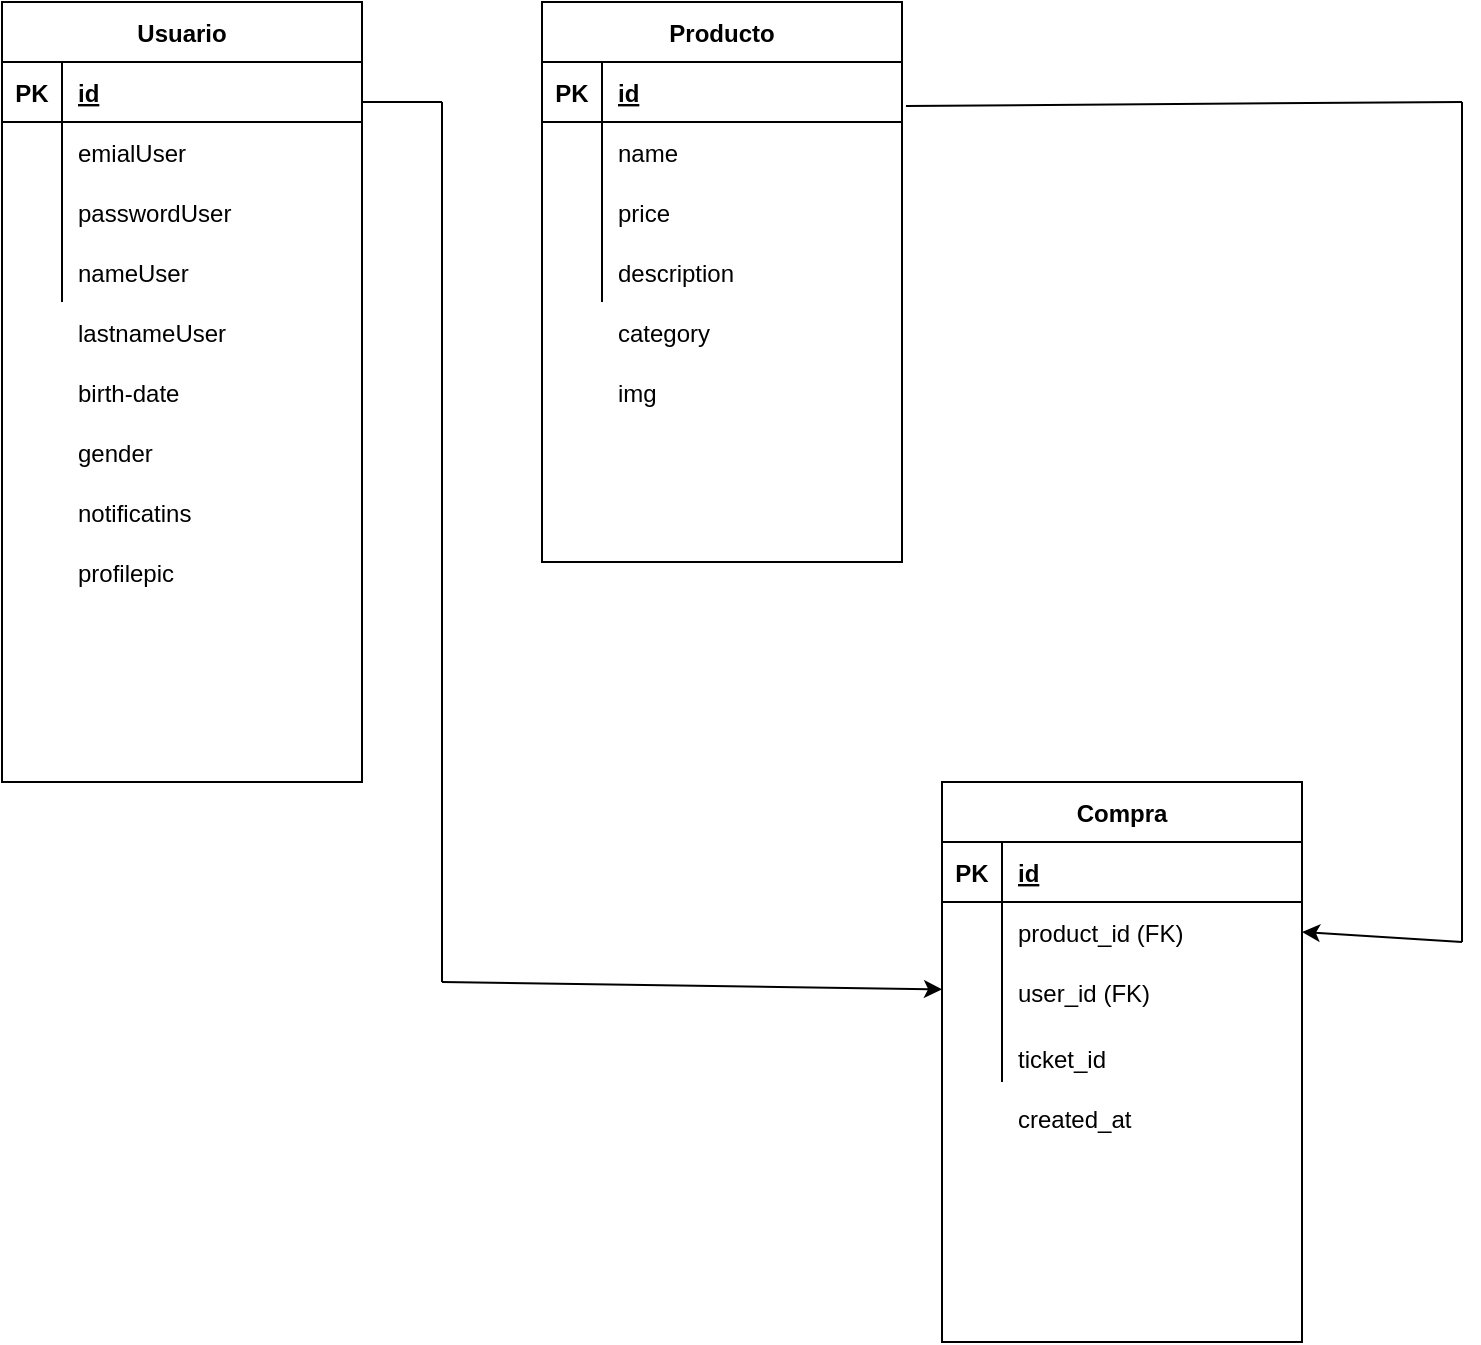 <mxfile version="15.0.3" type="device"><diagram name="Page-1" id="2ca16b54-16f6-2749-3443-fa8db7711227"><mxGraphModel dx="1790" dy="815" grid="1" gridSize="10" guides="1" tooltips="1" connect="1" arrows="1" fold="1" page="1" pageScale="1" pageWidth="1100" pageHeight="850" background="none" math="0" shadow="0"><root><mxCell id="0"/><mxCell id="1" parent="0"/><mxCell id="c5kUPdaRXcJNjCncovUX-5" value="Usuario" style="shape=table;startSize=30;container=1;collapsible=1;childLayout=tableLayout;fixedRows=1;rowLines=0;fontStyle=1;align=center;resizeLast=1;" vertex="1" parent="1"><mxGeometry x="80" y="80" width="180" height="390" as="geometry"/></mxCell><mxCell id="c5kUPdaRXcJNjCncovUX-6" value="" style="shape=partialRectangle;collapsible=0;dropTarget=0;pointerEvents=0;fillColor=none;top=0;left=0;bottom=1;right=0;points=[[0,0.5],[1,0.5]];portConstraint=eastwest;" vertex="1" parent="c5kUPdaRXcJNjCncovUX-5"><mxGeometry y="30" width="180" height="30" as="geometry"/></mxCell><mxCell id="c5kUPdaRXcJNjCncovUX-7" value="PK" style="shape=partialRectangle;connectable=0;fillColor=none;top=0;left=0;bottom=0;right=0;fontStyle=1;overflow=hidden;" vertex="1" parent="c5kUPdaRXcJNjCncovUX-6"><mxGeometry width="30" height="30" as="geometry"/></mxCell><mxCell id="c5kUPdaRXcJNjCncovUX-8" value="id" style="shape=partialRectangle;connectable=0;fillColor=none;top=0;left=0;bottom=0;right=0;align=left;spacingLeft=6;fontStyle=5;overflow=hidden;" vertex="1" parent="c5kUPdaRXcJNjCncovUX-6"><mxGeometry x="30" width="150" height="30" as="geometry"/></mxCell><mxCell id="c5kUPdaRXcJNjCncovUX-9" value="" style="shape=partialRectangle;collapsible=0;dropTarget=0;pointerEvents=0;fillColor=none;top=0;left=0;bottom=0;right=0;points=[[0,0.5],[1,0.5]];portConstraint=eastwest;" vertex="1" parent="c5kUPdaRXcJNjCncovUX-5"><mxGeometry y="60" width="180" height="30" as="geometry"/></mxCell><mxCell id="c5kUPdaRXcJNjCncovUX-10" value="" style="shape=partialRectangle;connectable=0;fillColor=none;top=0;left=0;bottom=0;right=0;editable=1;overflow=hidden;" vertex="1" parent="c5kUPdaRXcJNjCncovUX-9"><mxGeometry width="30" height="30" as="geometry"/></mxCell><mxCell id="c5kUPdaRXcJNjCncovUX-11" value="emialUser" style="shape=partialRectangle;connectable=0;fillColor=none;top=0;left=0;bottom=0;right=0;align=left;spacingLeft=6;overflow=hidden;" vertex="1" parent="c5kUPdaRXcJNjCncovUX-9"><mxGeometry x="30" width="150" height="30" as="geometry"/></mxCell><mxCell id="c5kUPdaRXcJNjCncovUX-12" value="" style="shape=partialRectangle;collapsible=0;dropTarget=0;pointerEvents=0;fillColor=none;top=0;left=0;bottom=0;right=0;points=[[0,0.5],[1,0.5]];portConstraint=eastwest;" vertex="1" parent="c5kUPdaRXcJNjCncovUX-5"><mxGeometry y="90" width="180" height="30" as="geometry"/></mxCell><mxCell id="c5kUPdaRXcJNjCncovUX-13" value="" style="shape=partialRectangle;connectable=0;fillColor=none;top=0;left=0;bottom=0;right=0;editable=1;overflow=hidden;" vertex="1" parent="c5kUPdaRXcJNjCncovUX-12"><mxGeometry width="30" height="30" as="geometry"/></mxCell><mxCell id="c5kUPdaRXcJNjCncovUX-14" value="passwordUser" style="shape=partialRectangle;connectable=0;fillColor=none;top=0;left=0;bottom=0;right=0;align=left;spacingLeft=6;overflow=hidden;" vertex="1" parent="c5kUPdaRXcJNjCncovUX-12"><mxGeometry x="30" width="150" height="30" as="geometry"/></mxCell><mxCell id="c5kUPdaRXcJNjCncovUX-15" value="" style="shape=partialRectangle;collapsible=0;dropTarget=0;pointerEvents=0;fillColor=none;top=0;left=0;bottom=0;right=0;points=[[0,0.5],[1,0.5]];portConstraint=eastwest;" vertex="1" parent="c5kUPdaRXcJNjCncovUX-5"><mxGeometry y="120" width="180" height="30" as="geometry"/></mxCell><mxCell id="c5kUPdaRXcJNjCncovUX-16" value="" style="shape=partialRectangle;connectable=0;fillColor=none;top=0;left=0;bottom=0;right=0;editable=1;overflow=hidden;" vertex="1" parent="c5kUPdaRXcJNjCncovUX-15"><mxGeometry width="30" height="30" as="geometry"/></mxCell><mxCell id="c5kUPdaRXcJNjCncovUX-17" value="nameUser" style="shape=partialRectangle;connectable=0;fillColor=none;top=0;left=0;bottom=0;right=0;align=left;spacingLeft=6;overflow=hidden;" vertex="1" parent="c5kUPdaRXcJNjCncovUX-15"><mxGeometry x="30" width="150" height="30" as="geometry"/></mxCell><mxCell id="c5kUPdaRXcJNjCncovUX-18" value="" style="shape=partialRectangle;collapsible=0;dropTarget=0;pointerEvents=0;fillColor=none;top=0;left=0;bottom=0;right=0;points=[[0,0.5],[1,0.5]];portConstraint=eastwest;" vertex="1" parent="1"><mxGeometry x="80" y="230" width="180" height="30" as="geometry"/></mxCell><mxCell id="c5kUPdaRXcJNjCncovUX-19" value="" style="shape=partialRectangle;connectable=0;fillColor=none;top=0;left=0;bottom=0;right=0;editable=1;overflow=hidden;" vertex="1" parent="c5kUPdaRXcJNjCncovUX-18"><mxGeometry width="30" height="30" as="geometry"/></mxCell><mxCell id="c5kUPdaRXcJNjCncovUX-20" value="lastnameUser" style="shape=partialRectangle;connectable=0;fillColor=none;top=0;left=0;bottom=0;right=0;align=left;spacingLeft=6;overflow=hidden;" vertex="1" parent="c5kUPdaRXcJNjCncovUX-18"><mxGeometry x="30" width="150" height="30" as="geometry"/></mxCell><mxCell id="c5kUPdaRXcJNjCncovUX-21" value="" style="shape=partialRectangle;collapsible=0;dropTarget=0;pointerEvents=0;fillColor=none;top=0;left=0;bottom=0;right=0;points=[[0,0.5],[1,0.5]];portConstraint=eastwest;" vertex="1" parent="1"><mxGeometry x="80" y="260" width="180" height="30" as="geometry"/></mxCell><mxCell id="c5kUPdaRXcJNjCncovUX-22" value="" style="shape=partialRectangle;connectable=0;fillColor=none;top=0;left=0;bottom=0;right=0;editable=1;overflow=hidden;" vertex="1" parent="c5kUPdaRXcJNjCncovUX-21"><mxGeometry width="30" height="30" as="geometry"/></mxCell><mxCell id="c5kUPdaRXcJNjCncovUX-23" value="birth-date" style="shape=partialRectangle;connectable=0;fillColor=none;top=0;left=0;bottom=0;right=0;align=left;spacingLeft=6;overflow=hidden;" vertex="1" parent="c5kUPdaRXcJNjCncovUX-21"><mxGeometry x="30" width="150" height="30" as="geometry"/></mxCell><mxCell id="c5kUPdaRXcJNjCncovUX-24" value="" style="shape=partialRectangle;collapsible=0;dropTarget=0;pointerEvents=0;fillColor=none;top=0;left=0;bottom=0;right=0;points=[[0,0.5],[1,0.5]];portConstraint=eastwest;" vertex="1" parent="1"><mxGeometry x="80" y="290" width="180" height="30" as="geometry"/></mxCell><mxCell id="c5kUPdaRXcJNjCncovUX-25" value="" style="shape=partialRectangle;connectable=0;fillColor=none;top=0;left=0;bottom=0;right=0;editable=1;overflow=hidden;" vertex="1" parent="c5kUPdaRXcJNjCncovUX-24"><mxGeometry width="30" height="30" as="geometry"/></mxCell><mxCell id="c5kUPdaRXcJNjCncovUX-26" value="gender" style="shape=partialRectangle;connectable=0;fillColor=none;top=0;left=0;bottom=0;right=0;align=left;spacingLeft=6;overflow=hidden;" vertex="1" parent="c5kUPdaRXcJNjCncovUX-24"><mxGeometry x="30" width="150" height="30" as="geometry"/></mxCell><mxCell id="c5kUPdaRXcJNjCncovUX-27" value="" style="shape=partialRectangle;collapsible=0;dropTarget=0;pointerEvents=0;fillColor=none;top=0;left=0;bottom=0;right=0;points=[[0,0.5],[1,0.5]];portConstraint=eastwest;" vertex="1" parent="1"><mxGeometry x="80" y="320" width="180" height="30" as="geometry"/></mxCell><mxCell id="c5kUPdaRXcJNjCncovUX-28" value="" style="shape=partialRectangle;connectable=0;fillColor=none;top=0;left=0;bottom=0;right=0;editable=1;overflow=hidden;" vertex="1" parent="c5kUPdaRXcJNjCncovUX-27"><mxGeometry width="30" height="30" as="geometry"/></mxCell><mxCell id="c5kUPdaRXcJNjCncovUX-29" value="notificatins" style="shape=partialRectangle;connectable=0;fillColor=none;top=0;left=0;bottom=0;right=0;align=left;spacingLeft=6;overflow=hidden;" vertex="1" parent="c5kUPdaRXcJNjCncovUX-27"><mxGeometry x="30" width="150" height="30" as="geometry"/></mxCell><mxCell id="c5kUPdaRXcJNjCncovUX-30" value="" style="shape=partialRectangle;collapsible=0;dropTarget=0;pointerEvents=0;fillColor=none;top=0;left=0;bottom=0;right=0;points=[[0,0.5],[1,0.5]];portConstraint=eastwest;" vertex="1" parent="1"><mxGeometry x="80" y="350" width="180" height="30" as="geometry"/></mxCell><mxCell id="c5kUPdaRXcJNjCncovUX-31" value="" style="shape=partialRectangle;connectable=0;fillColor=none;top=0;left=0;bottom=0;right=0;editable=1;overflow=hidden;" vertex="1" parent="c5kUPdaRXcJNjCncovUX-30"><mxGeometry width="30" height="30" as="geometry"/></mxCell><mxCell id="c5kUPdaRXcJNjCncovUX-32" value="profilepic" style="shape=partialRectangle;connectable=0;fillColor=none;top=0;left=0;bottom=0;right=0;align=left;spacingLeft=6;overflow=hidden;" vertex="1" parent="c5kUPdaRXcJNjCncovUX-30"><mxGeometry x="30" width="150" height="30" as="geometry"/></mxCell><mxCell id="c5kUPdaRXcJNjCncovUX-33" value="Producto" style="shape=table;startSize=30;container=1;collapsible=1;childLayout=tableLayout;fixedRows=1;rowLines=0;fontStyle=1;align=center;resizeLast=1;" vertex="1" parent="1"><mxGeometry x="350" y="80" width="180" height="280" as="geometry"/></mxCell><mxCell id="c5kUPdaRXcJNjCncovUX-34" value="" style="shape=partialRectangle;collapsible=0;dropTarget=0;pointerEvents=0;fillColor=none;top=0;left=0;bottom=1;right=0;points=[[0,0.5],[1,0.5]];portConstraint=eastwest;" vertex="1" parent="c5kUPdaRXcJNjCncovUX-33"><mxGeometry y="30" width="180" height="30" as="geometry"/></mxCell><mxCell id="c5kUPdaRXcJNjCncovUX-35" value="PK" style="shape=partialRectangle;connectable=0;fillColor=none;top=0;left=0;bottom=0;right=0;fontStyle=1;overflow=hidden;" vertex="1" parent="c5kUPdaRXcJNjCncovUX-34"><mxGeometry width="30" height="30" as="geometry"/></mxCell><mxCell id="c5kUPdaRXcJNjCncovUX-36" value="id" style="shape=partialRectangle;connectable=0;fillColor=none;top=0;left=0;bottom=0;right=0;align=left;spacingLeft=6;fontStyle=5;overflow=hidden;" vertex="1" parent="c5kUPdaRXcJNjCncovUX-34"><mxGeometry x="30" width="150" height="30" as="geometry"/></mxCell><mxCell id="c5kUPdaRXcJNjCncovUX-37" value="" style="shape=partialRectangle;collapsible=0;dropTarget=0;pointerEvents=0;fillColor=none;top=0;left=0;bottom=0;right=0;points=[[0,0.5],[1,0.5]];portConstraint=eastwest;" vertex="1" parent="c5kUPdaRXcJNjCncovUX-33"><mxGeometry y="60" width="180" height="30" as="geometry"/></mxCell><mxCell id="c5kUPdaRXcJNjCncovUX-38" value="" style="shape=partialRectangle;connectable=0;fillColor=none;top=0;left=0;bottom=0;right=0;editable=1;overflow=hidden;" vertex="1" parent="c5kUPdaRXcJNjCncovUX-37"><mxGeometry width="30" height="30" as="geometry"/></mxCell><mxCell id="c5kUPdaRXcJNjCncovUX-39" value="name" style="shape=partialRectangle;connectable=0;fillColor=none;top=0;left=0;bottom=0;right=0;align=left;spacingLeft=6;overflow=hidden;" vertex="1" parent="c5kUPdaRXcJNjCncovUX-37"><mxGeometry x="30" width="150" height="30" as="geometry"/></mxCell><mxCell id="c5kUPdaRXcJNjCncovUX-40" value="" style="shape=partialRectangle;collapsible=0;dropTarget=0;pointerEvents=0;fillColor=none;top=0;left=0;bottom=0;right=0;points=[[0,0.5],[1,0.5]];portConstraint=eastwest;" vertex="1" parent="c5kUPdaRXcJNjCncovUX-33"><mxGeometry y="90" width="180" height="30" as="geometry"/></mxCell><mxCell id="c5kUPdaRXcJNjCncovUX-41" value="" style="shape=partialRectangle;connectable=0;fillColor=none;top=0;left=0;bottom=0;right=0;editable=1;overflow=hidden;" vertex="1" parent="c5kUPdaRXcJNjCncovUX-40"><mxGeometry width="30" height="30" as="geometry"/></mxCell><mxCell id="c5kUPdaRXcJNjCncovUX-42" value="price" style="shape=partialRectangle;connectable=0;fillColor=none;top=0;left=0;bottom=0;right=0;align=left;spacingLeft=6;overflow=hidden;" vertex="1" parent="c5kUPdaRXcJNjCncovUX-40"><mxGeometry x="30" width="150" height="30" as="geometry"/></mxCell><mxCell id="c5kUPdaRXcJNjCncovUX-43" value="" style="shape=partialRectangle;collapsible=0;dropTarget=0;pointerEvents=0;fillColor=none;top=0;left=0;bottom=0;right=0;points=[[0,0.5],[1,0.5]];portConstraint=eastwest;" vertex="1" parent="c5kUPdaRXcJNjCncovUX-33"><mxGeometry y="120" width="180" height="30" as="geometry"/></mxCell><mxCell id="c5kUPdaRXcJNjCncovUX-44" value="" style="shape=partialRectangle;connectable=0;fillColor=none;top=0;left=0;bottom=0;right=0;editable=1;overflow=hidden;" vertex="1" parent="c5kUPdaRXcJNjCncovUX-43"><mxGeometry width="30" height="30" as="geometry"/></mxCell><mxCell id="c5kUPdaRXcJNjCncovUX-45" value="description" style="shape=partialRectangle;connectable=0;fillColor=none;top=0;left=0;bottom=0;right=0;align=left;spacingLeft=6;overflow=hidden;" vertex="1" parent="c5kUPdaRXcJNjCncovUX-43"><mxGeometry x="30" width="150" height="30" as="geometry"/></mxCell><mxCell id="c5kUPdaRXcJNjCncovUX-46" value="" style="shape=partialRectangle;collapsible=0;dropTarget=0;pointerEvents=0;fillColor=none;top=0;left=0;bottom=0;right=0;points=[[0,0.5],[1,0.5]];portConstraint=eastwest;" vertex="1" parent="1"><mxGeometry x="350" y="230" width="180" height="30" as="geometry"/></mxCell><mxCell id="c5kUPdaRXcJNjCncovUX-47" value="" style="shape=partialRectangle;connectable=0;fillColor=none;top=0;left=0;bottom=0;right=0;editable=1;overflow=hidden;" vertex="1" parent="c5kUPdaRXcJNjCncovUX-46"><mxGeometry width="30" height="30" as="geometry"/></mxCell><mxCell id="c5kUPdaRXcJNjCncovUX-48" value="category" style="shape=partialRectangle;connectable=0;fillColor=none;top=0;left=0;bottom=0;right=0;align=left;spacingLeft=6;overflow=hidden;" vertex="1" parent="c5kUPdaRXcJNjCncovUX-46"><mxGeometry x="30" width="150" height="30" as="geometry"/></mxCell><mxCell id="c5kUPdaRXcJNjCncovUX-49" value="" style="shape=partialRectangle;collapsible=0;dropTarget=0;pointerEvents=0;fillColor=none;top=0;left=0;bottom=0;right=0;points=[[0,0.5],[1,0.5]];portConstraint=eastwest;" vertex="1" parent="1"><mxGeometry x="350" y="260" width="180" height="30" as="geometry"/></mxCell><mxCell id="c5kUPdaRXcJNjCncovUX-50" value="" style="shape=partialRectangle;connectable=0;fillColor=none;top=0;left=0;bottom=0;right=0;editable=1;overflow=hidden;" vertex="1" parent="c5kUPdaRXcJNjCncovUX-49"><mxGeometry width="30" height="30" as="geometry"/></mxCell><mxCell id="c5kUPdaRXcJNjCncovUX-51" value="img" style="shape=partialRectangle;connectable=0;fillColor=none;top=0;left=0;bottom=0;right=0;align=left;spacingLeft=6;overflow=hidden;" vertex="1" parent="c5kUPdaRXcJNjCncovUX-49"><mxGeometry x="30" width="150" height="30" as="geometry"/></mxCell><mxCell id="c5kUPdaRXcJNjCncovUX-61" value="Compra" style="shape=table;startSize=30;container=1;collapsible=1;childLayout=tableLayout;fixedRows=1;rowLines=0;fontStyle=1;align=center;resizeLast=1;" vertex="1" parent="1"><mxGeometry x="550" y="470" width="180" height="280" as="geometry"/></mxCell><mxCell id="c5kUPdaRXcJNjCncovUX-62" value="" style="shape=partialRectangle;collapsible=0;dropTarget=0;pointerEvents=0;fillColor=none;top=0;left=0;bottom=1;right=0;points=[[0,0.5],[1,0.5]];portConstraint=eastwest;" vertex="1" parent="c5kUPdaRXcJNjCncovUX-61"><mxGeometry y="30" width="180" height="30" as="geometry"/></mxCell><mxCell id="c5kUPdaRXcJNjCncovUX-63" value="PK" style="shape=partialRectangle;connectable=0;fillColor=none;top=0;left=0;bottom=0;right=0;fontStyle=1;overflow=hidden;" vertex="1" parent="c5kUPdaRXcJNjCncovUX-62"><mxGeometry width="30" height="30" as="geometry"/></mxCell><mxCell id="c5kUPdaRXcJNjCncovUX-64" value="id" style="shape=partialRectangle;connectable=0;fillColor=none;top=0;left=0;bottom=0;right=0;align=left;spacingLeft=6;fontStyle=5;overflow=hidden;" vertex="1" parent="c5kUPdaRXcJNjCncovUX-62"><mxGeometry x="30" width="150" height="30" as="geometry"/></mxCell><mxCell id="c5kUPdaRXcJNjCncovUX-65" value="" style="shape=partialRectangle;collapsible=0;dropTarget=0;pointerEvents=0;fillColor=none;top=0;left=0;bottom=0;right=0;points=[[0,0.5],[1,0.5]];portConstraint=eastwest;" vertex="1" parent="c5kUPdaRXcJNjCncovUX-61"><mxGeometry y="60" width="180" height="30" as="geometry"/></mxCell><mxCell id="c5kUPdaRXcJNjCncovUX-66" value="" style="shape=partialRectangle;connectable=0;fillColor=none;top=0;left=0;bottom=0;right=0;editable=1;overflow=hidden;" vertex="1" parent="c5kUPdaRXcJNjCncovUX-65"><mxGeometry width="30" height="30" as="geometry"/></mxCell><mxCell id="c5kUPdaRXcJNjCncovUX-67" value="product_id (FK)" style="shape=partialRectangle;connectable=0;fillColor=none;top=0;left=0;bottom=0;right=0;align=left;spacingLeft=6;overflow=hidden;" vertex="1" parent="c5kUPdaRXcJNjCncovUX-65"><mxGeometry x="30" width="150" height="30" as="geometry"/></mxCell><mxCell id="c5kUPdaRXcJNjCncovUX-68" value="" style="shape=partialRectangle;collapsible=0;dropTarget=0;pointerEvents=0;fillColor=none;top=0;left=0;bottom=0;right=0;points=[[0,0.5],[1,0.5]];portConstraint=eastwest;" vertex="1" parent="c5kUPdaRXcJNjCncovUX-61"><mxGeometry y="90" width="180" height="30" as="geometry"/></mxCell><mxCell id="c5kUPdaRXcJNjCncovUX-69" value="" style="shape=partialRectangle;connectable=0;fillColor=none;top=0;left=0;bottom=0;right=0;editable=1;overflow=hidden;" vertex="1" parent="c5kUPdaRXcJNjCncovUX-68"><mxGeometry width="30" height="30" as="geometry"/></mxCell><mxCell id="c5kUPdaRXcJNjCncovUX-70" value="user_id (FK)" style="shape=partialRectangle;connectable=0;fillColor=none;top=0;left=0;bottom=0;right=0;align=left;spacingLeft=6;overflow=hidden;" vertex="1" parent="c5kUPdaRXcJNjCncovUX-68"><mxGeometry x="30" width="150" height="30" as="geometry"/></mxCell><mxCell id="c5kUPdaRXcJNjCncovUX-71" value="" style="shape=partialRectangle;collapsible=0;dropTarget=0;pointerEvents=0;fillColor=none;top=0;left=0;bottom=0;right=0;points=[[0,0.5],[1,0.5]];portConstraint=eastwest;" vertex="1" parent="c5kUPdaRXcJNjCncovUX-61"><mxGeometry y="120" width="180" height="30" as="geometry"/></mxCell><mxCell id="c5kUPdaRXcJNjCncovUX-72" value="" style="shape=partialRectangle;connectable=0;fillColor=none;top=0;left=0;bottom=0;right=0;editable=1;overflow=hidden;" vertex="1" parent="c5kUPdaRXcJNjCncovUX-71"><mxGeometry width="30" height="30" as="geometry"/></mxCell><mxCell id="c5kUPdaRXcJNjCncovUX-73" value="" style="shape=partialRectangle;connectable=0;fillColor=none;top=0;left=0;bottom=0;right=0;align=left;spacingLeft=6;overflow=hidden;" vertex="1" parent="c5kUPdaRXcJNjCncovUX-71"><mxGeometry x="30" width="150" height="30" as="geometry"/></mxCell><mxCell id="c5kUPdaRXcJNjCncovUX-77" value="" style="endArrow=classic;html=1;entryX=1;entryY=0.5;entryDx=0;entryDy=0;" edge="1" parent="1" target="c5kUPdaRXcJNjCncovUX-65"><mxGeometry width="50" height="50" relative="1" as="geometry"><mxPoint x="810" y="550" as="sourcePoint"/><mxPoint x="750" y="550" as="targetPoint"/></mxGeometry></mxCell><mxCell id="c5kUPdaRXcJNjCncovUX-78" value="" style="endArrow=none;html=1;" edge="1" parent="1"><mxGeometry width="50" height="50" relative="1" as="geometry"><mxPoint x="810" y="550" as="sourcePoint"/><mxPoint x="810" y="130" as="targetPoint"/></mxGeometry></mxCell><mxCell id="c5kUPdaRXcJNjCncovUX-79" value="" style="endArrow=none;html=1;exitX=1.011;exitY=0.733;exitDx=0;exitDy=0;exitPerimeter=0;" edge="1" parent="1" source="c5kUPdaRXcJNjCncovUX-34"><mxGeometry width="50" height="50" relative="1" as="geometry"><mxPoint x="730" y="130" as="sourcePoint"/><mxPoint x="810" y="130" as="targetPoint"/></mxGeometry></mxCell><mxCell id="c5kUPdaRXcJNjCncovUX-80" value="" style="endArrow=none;html=1;" edge="1" parent="1"><mxGeometry width="50" height="50" relative="1" as="geometry"><mxPoint x="260" y="130" as="sourcePoint"/><mxPoint x="300" y="130" as="targetPoint"/></mxGeometry></mxCell><mxCell id="c5kUPdaRXcJNjCncovUX-81" value="" style="endArrow=none;html=1;" edge="1" parent="1"><mxGeometry width="50" height="50" relative="1" as="geometry"><mxPoint x="300" y="570" as="sourcePoint"/><mxPoint x="300" y="130" as="targetPoint"/></mxGeometry></mxCell><mxCell id="c5kUPdaRXcJNjCncovUX-82" value="" style="endArrow=classic;html=1;" edge="1" parent="1" target="c5kUPdaRXcJNjCncovUX-68"><mxGeometry width="50" height="50" relative="1" as="geometry"><mxPoint x="300" y="570" as="sourcePoint"/><mxPoint x="370" y="570" as="targetPoint"/></mxGeometry></mxCell><mxCell id="c5kUPdaRXcJNjCncovUX-83" value="ticket_id" style="shape=partialRectangle;connectable=0;fillColor=none;top=0;left=0;bottom=0;right=0;align=left;spacingLeft=6;overflow=hidden;" vertex="1" parent="1"><mxGeometry x="580" y="593" width="150" height="30" as="geometry"/></mxCell><mxCell id="c5kUPdaRXcJNjCncovUX-84" value="created_at" style="shape=partialRectangle;connectable=0;fillColor=none;top=0;left=0;bottom=0;right=0;align=left;spacingLeft=6;overflow=hidden;" vertex="1" parent="1"><mxGeometry x="580" y="623" width="150" height="30" as="geometry"/></mxCell></root></mxGraphModel></diagram></mxfile>